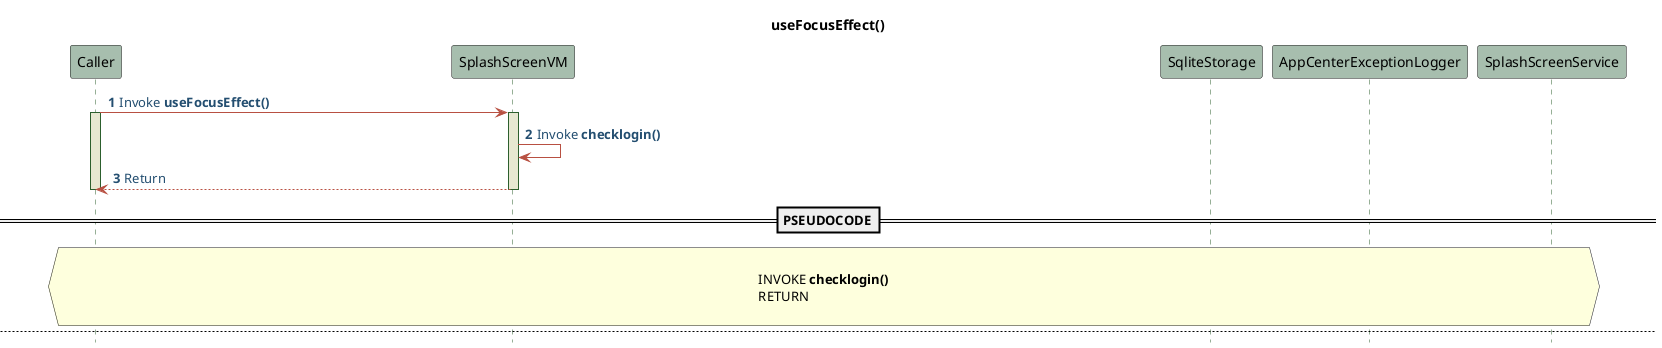 @startuml SplashScreenVM
!define POSITIVERESPONSE 90EE90
!define NEGATIVEERESPONSE EFBBBB
!define NETURALRESPONSE F2DC79
!define ALTBACKGROUND 6883BC

hide footbox

skinparam sequence{
    ParticipantBackgroundColor #A7BEAE
    LifeLineBackgroundColor #E7E8D1
    LifeLineBorderColor #2C5F2D
    ActorBackgroundColor #FC766AFFd
    ActorBorderColor #FC766AFF
    ArrowColor #B85042
    ArrowFontColor #234E70
}
participant Caller
participant "SplashScreenVM" as VM
participant "SqliteStorage" as B
participant "AppCenterExceptionLogger" as D
participant "SplashScreenService" as S

title useFocusEffect()
autonumber
Caller->VM++:Invoke **useFocusEffect()**
activate Caller
VM->VM: Invoke **checklogin()**
VM-->Caller--: Return
deactivate Caller

==PSEUDOCODE==
hnote across

INVOKE **checklogin()**
RETURN

end note

newpage checklogin()
autonumber
Caller -> VM: Invoke **checklogin()**
activate Caller
activate VM
alt#ALTBACKGROUND TRY
VM -> VM: Invoke **fetchAndActivate()**
VM -> VM: Invoke **fetch(0)**
VM -> VM: Invoke **getValue('isUsable')** and store in **canUseApp** variable
        alt#ALTBACKGROUND #POSITIVERESPONSE if(canUseApp.asBoolean() === true)
        VM -> B: Invoke **getDBConnection()** and store in **dbInstance** variable
        activate B
        B --> VM: Return
        deactivate B
            alt#ALTBACKGROUND #POSITIVERESPONSE if(dbInstance)
                VM -> B: Invoke **currentUserInfo(dbInstance)** and store in **userInfo** variable
                activate B
                B --> VM: Return
                deactivate B
                    alt#ALTBACKGROUND #NEGATIVEERESPONSE if(userInfo == null)
                        VM -> VM: Reset navigation stack and go to **Login**
                        VM-->Caller:Return
                    else #POSITIVERESPONSE
                        VM -> VM: Invoke **getItem('Username')** and store in **fetchUserName** variable
                        VM -> VM: Invoke **getItem('Password')** and store in **fetchPassword** variable
                        VM -> VM: Invoke **validateUser(fetchUserName, fetchPassword)**
                    end
    else
        VM -> VM: Reset navigation stack and go to **Maintenance**
        VM --> Caller: Return

    end
else #NEGATIVEERESPONSE CATCH
VM -> D++: Invoke **exceptionLogger(ex)**
D --> VM:Return
deactivate D
VM-->Caller:Return
deactivate Caller
deactivate VM
end

==PSEUDOCODE==
hnote across

**TRY**
    INVOKE **fetchAndActivate()** 
    INVOKE **fetch(0)** 
    INVOKE **getValue('isUsable')** and store in **canUseApp** variable
    IF check whether canUseApp.asBoolean() is true THEN
        INVOKE **getDBConnection()** and store in **dbInstance** variable
            IF check whether dbInstance is defined THEN
                INVOKE **currentUserInfo(dbInstance)** and store in **userInfo** variable
                    IF check whether userInfo is null THEN
                        RESET navigation stack and go to **Login**
                    ELSE
                        INVOKE **getItem('Username')** from AsyncStorage and store in **fetchUserName** variable
                        INVOKE **getItem('Password')** from AsyncStorage and store in **fetchPassword** variable
                        INVOKE **validateUser(fetchUserName, fetchPassword)**
    ELSE
        RESET navigation stack and go to **Maintenance**
**CATCH**
INVOKE  **exceptionLogger(ex)**

end note



newpage validateUser()
autonumber
Caller -> VM: Invoke **validateUser()**
activate Caller
activate VM
alt#ALTBACKGROUND TRY
VM -> S: Invoke **ValidateUser()** and store in **response** variable
activate S
S --> VM: Return
deactivate S
    alt#ALTBACKGROUND #POSITIVERESPONSE if(response.data is valid)
        VM -> VM: Parse **response.data.ValidateUserResult** and store in **userObj** variable
            alt#ALTBACKGROUND #POSITIVERESPONSE if(userObj is not null)
                VM -> B: Invoke **getDBConnection()** and store in **dbInstance** variable
                activate B
                B --> VM: Return
                deactivate B
                    alt#ALTBACKGROUND #POSITIVERESPONSE if(dbInstance is defined)
                        VM -> B: Invoke **insertUserInfo()** and pass **dbInstance** and **userObj[0]** as parameters and store in **userInfo** variable
                        activate B
                        B --> VM: Return
                        deactivate B
                        VM -> VM: Invoke **AsyncStorage.getItem('choosed-option')** and store in **option** variable
                            alt#ALTBACKGROUND if(option is null)
                                VM -> VM: Navigate to **Login** with **isModalVisile: true**
                                VM-->Caller:Return
                            else if(option is equal to "Inventory")
                                VM -> VM: Reset navigation stack and go to **InventoryStack**
                                VM-->Caller:Return
                            else
                                VM -> VM: Reset navigation stack and go to **CycleCountStack**
                                VM-->Caller:Return
                            end
                    end
            else #NEGATIVEERESPONSE else
                VM -> VM: Invoke **AsyncStorage.clear()**
                VM -> VM: Navigate to **Login**
                VM-->Caller:Return
            end
    else #NEGATIVEERESPONSE else
        VM -> VM: Invoke **showToast()** with appropriate error message
    end
else #NEGATIVEERESPONSE CATCH
VM -> D++: Invoke **exceptionLogger** and pass **ex** as parameter
D --> VM:Return
deactivate D
VM-->Caller:Return
deactivate Caller
deactivate VM
end

==PSEUDOCODE==
hnote across

    TRY
        INVOKE **ValidateUser(userName, password)** and STORE result in **response**
        IF response.data is valid THEN
            PARSE **response.data.ValidateUserResult** and STORE result in **userObj**
            IF userObj is not null THEN
                INVOKE **getDBConnection()** and STORE result in **dbInstance**
                IF dbInstance is defined THEN
                    INVOKE **insertUserInfo(dbInstance, userObj[0])** and STORE result in **userInfo**
                    INVOKE **AsyncStorage.getItem('choosed-option')** and STORE result in **option**
                    IF option is null THEN
                        NAVIGATE to **Login** with **isModalVisile** as **true**
                    ELSE IF option is equal to "Inventory" THEN
                        RESET navigation stack and go to **InventoryStack**
                    ELSE
                        RESET navigation stack and go to **CycleCountStack**
                    END IF
                END IF
            ELSE
                INVOKE **AsyncStorage.clear()**
                NAVIGATE to **Login**
            END IF
        ELSE
            INVOKE **showToast()** with appropriate error message
        END IF
    CATCH ex
        INVOKE **exceptionLogger(ex)**


end note



newpage showToast
autonumber
Caller-> VM++: Invoke **showToast(message: string, type: 'success'|'failure')**
activate Caller
VM -> VM: Invoke **show** using **Toast** with type as **type**, position and message for text1
VM --> Caller--: Return
deactivate Caller

==PSEUDOCODE==

hnote across
INVOKE **show** method of the **Toast** object, passing in an object with the following properties:
  - **type**:'type === 'success' ? 'successToast' : 'errorToast''
  - **position**: 'bottom'
  - **text1**: the message passed into showToast
end note

@enduml
